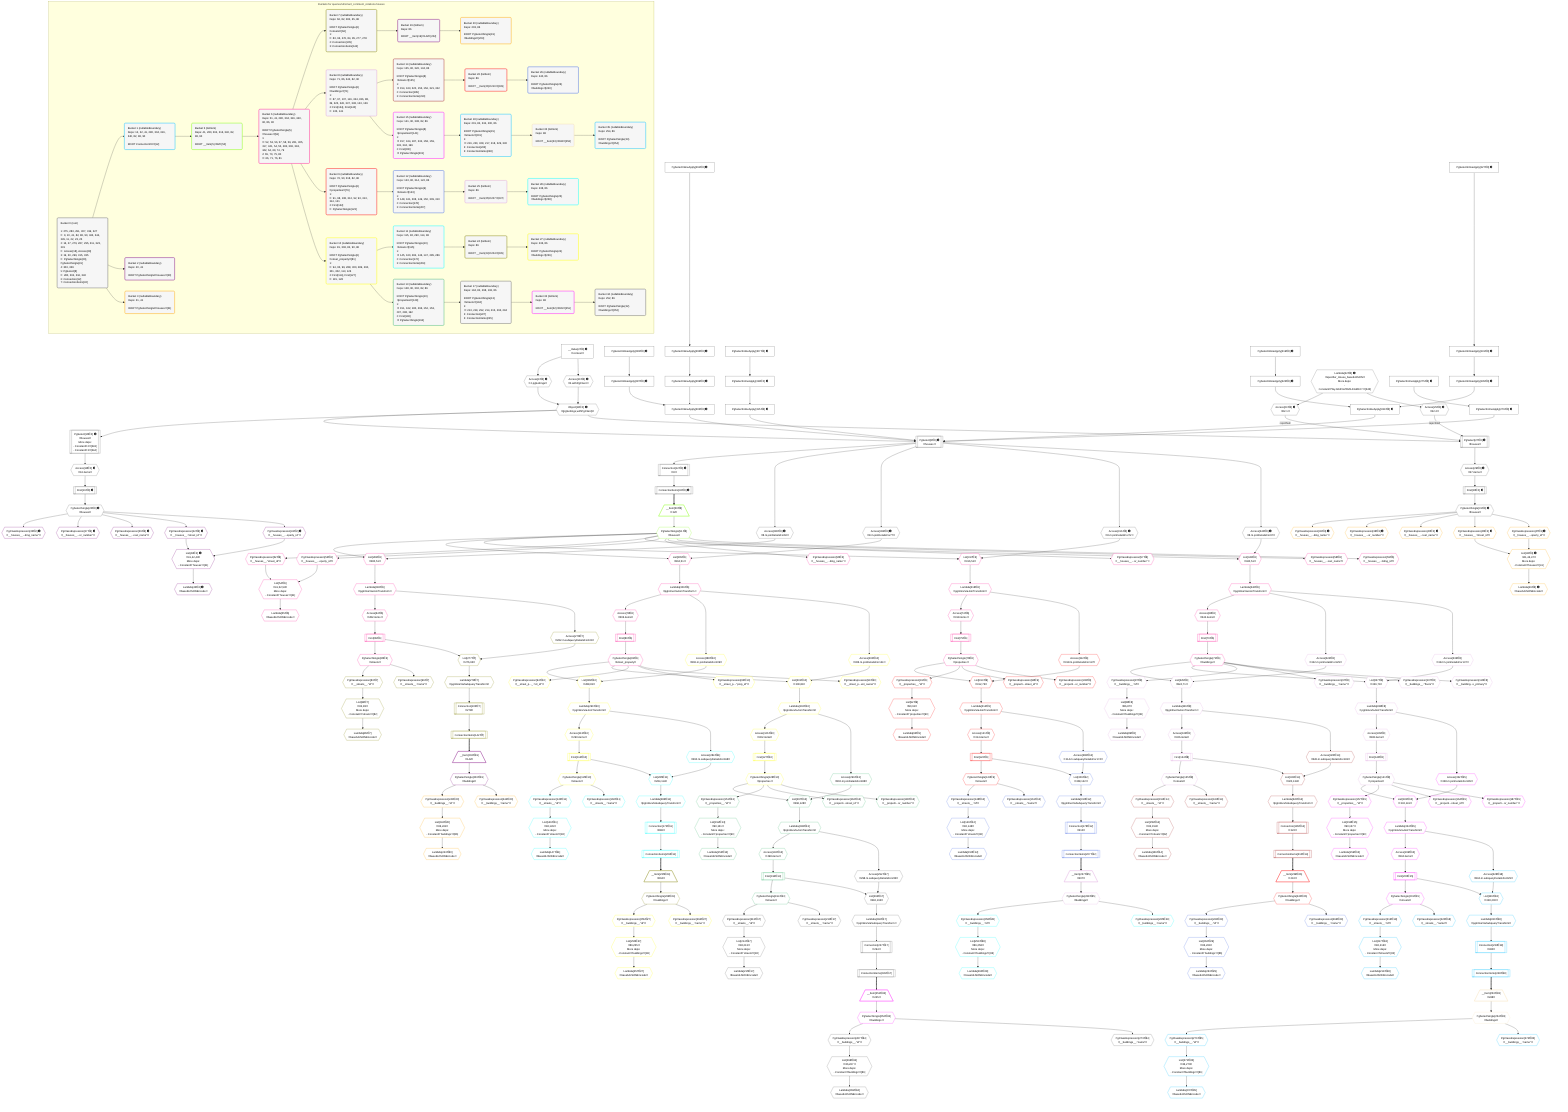 %%{init: {'themeVariables': { 'fontSize': '12px'}}}%%
graph TD
    classDef path fill:#eee,stroke:#000,color:#000
    classDef plan fill:#fff,stroke-width:1px,color:#000
    classDef itemplan fill:#fff,stroke-width:2px,color:#000
    classDef unbatchedplan fill:#dff,stroke-width:1px,color:#000
    classDef sideeffectplan fill:#fcc,stroke-width:2px,color:#000
    classDef bucket fill:#f6f6f6,color:#000,stroke-width:2px,text-align:left

    subgraph "Buckets for queries/v4/smart_comment_relations.houses"
    Bucket0("Bucket 0 (root)<br /><br />1: 275, 283, 291, 307, 319, 327<br />ᐳ: 9, 10, 41, 82, 86, 90, 343, 344, 345, 11, 22, 23, 25<br />2: 16, 27, 279, 287, 295, 311, 323, 331<br />ᐳ: Access[18], Access[29]<br />3: 19, 30, 299, 315, 335<br />ᐳ: PgSelectSingle[20], PgSelectSingle[31]<br />4: 303, 339<br />5: PgSelect[8]<br />ᐳ: 280, 304, 316, 340<br />6: Connection[12]<br />7: ConnectionItems[32]"):::bucket
    Bucket1("Bucket 1 (nullableBoundary)<br />Deps: 12, 32, 41, 280, 304, 316, 340, 82, 86, 90<br /><br />ROOT Connectionᐸ8ᐳ[12]"):::bucket
    Bucket2("Bucket 2 (nullableBoundary)<br />Deps: 20, 41<br /><br />ROOT PgSelectSingleᐸhousesᐳ[20]"):::bucket
    Bucket3("Bucket 3 (nullableBoundary)<br />Deps: 31, 41<br /><br />ROOT PgSelectSingleᐸhousesᐳ[31]"):::bucket
    Bucket5("Bucket 5 (listItem)<br />Deps: 41, 280, 304, 316, 340, 82, 86, 90<br /><br />ROOT __Item{5}ᐸ32ᐳ[50]"):::bucket
    Bucket6("Bucket 6 (nullableBoundary)<br />Deps: 51, 41, 280, 304, 316, 340, 82, 86, 90<br /><br />ROOT PgSelectSingle{5}ᐸhousesᐳ[51]<br />1: <br />ᐳ: 52, 53, 56, 57, 58, 59, 281, 305, 317, 341, 54, 55, 282, 306, 318, 342, 64, 69, 74, 79<br />2: 65, 70, 75, 80<br />ᐳ: 66, 71, 76, 81"):::bucket
    Bucket7("Bucket 7 (nullableBoundary)<br />Deps: 66, 82, 282, 65, 86<br /><br />ROOT PgSelectSingle{6}ᐸstreetsᐳ[66]<br />1: <br />ᐳ: 83, 96, 276, 84, 85, 277, 278<br />2: Connection[105]<br />3: ConnectionItems[142]"):::bucket
    Bucket8("Bucket 8 (nullableBoundary)<br />Deps: 71, 86, 342, 82, 90<br /><br />ROOT PgSelectSingle{6}ᐸbuildingsᐳ[71]<br />1: <br />ᐳ: 87, 97, 107, 116, 324, 336, 88, 89, 325, 326, 337, 338, 133, 139<br />2: First[134], First[140]<br />ᐳ: 135, 141"):::bucket
    Bucket9("Bucket 9 (nullableBoundary)<br />Deps: 76, 90, 318, 82, 86<br /><br />ROOT PgSelectSingle{6}ᐸpropertiesᐳ[76]<br />1: <br />ᐳ: 91, 98, 108, 312, 92, 93, 313, 314, 121<br />2: First[122]<br />ᐳ: PgSelectSingle[123]"):::bucket
    Bucket10("Bucket 10 (nullableBoundary)<br />Deps: 81, 306, 82, 90, 86<br /><br />ROOT PgSelectSingle{6}ᐸstreet_propertyᐳ[81]<br />1: <br />ᐳ: 94, 95, 99, 288, 300, 289, 290, 301, 302, 113, 126<br />2: First[114], First[127]<br />ᐳ: 115, 128"):::bucket
    Bucket11("Bucket 11 (nullableBoundary)<br />Deps: 115, 82, 290, 114, 86<br /><br />ROOT PgSelectSingle{10}ᐸstreetsᐳ[115]<br />1: <br />ᐳ: 145, 160, 284, 146, 147, 285, 286<br />2: Connection[172]<br />3: ConnectionItems[204]"):::bucket
    Bucket12("Bucket 12 (nullableBoundary)<br />Deps: 123, 82, 314, 122, 86<br /><br />ROOT PgSelectSingle{9}ᐸstreetsᐳ[123]<br />1: <br />ᐳ: 148, 161, 308, 149, 150, 309, 310<br />2: Connection[178]<br />3: ConnectionItems[207]"):::bucket
    Bucket13("Bucket 13 (nullableBoundary)<br />Deps: 128, 90, 302, 82, 86<br /><br />ROOT PgSelectSingle{10}ᐸpropertiesᐳ[128]<br />1: <br />ᐳ: 151, 162, 180, 296, 152, 153, 297, 298, 192<br />2: First[193]<br />ᐳ: PgSelectSingle[194]"):::bucket
    Bucket14("Bucket 14 (nullableBoundary)<br />Deps: 135, 82, 326, 134, 86<br /><br />ROOT PgSelectSingle{8}ᐸstreetsᐳ[135]<br />1: <br />ᐳ: 154, 163, 320, 155, 156, 321, 322<br />2: Connection[185]<br />3: ConnectionItems[210]"):::bucket
    Bucket15("Bucket 15 (nullableBoundary)<br />Deps: 141, 90, 338, 82, 86<br /><br />ROOT PgSelectSingle{8}ᐸpropertiesᐳ[141]<br />1: <br />ᐳ: 157, 164, 187, 332, 158, 159, 333, 334, 199<br />2: First[200]<br />ᐳ: PgSelectSingle[201]"):::bucket
    Bucket17("Bucket 17 (nullableBoundary)<br />Deps: 194, 82, 298, 193, 86<br /><br />ROOT PgSelectSingle{13}ᐸstreetsᐳ[194]<br />1: <br />ᐳ: 213, 219, 292, 214, 215, 293, 294<br />2: Connection[227]<br />3: ConnectionItems[245]"):::bucket
    Bucket18("Bucket 18 (nullableBoundary)<br />Deps: 201, 82, 334, 200, 86<br /><br />ROOT PgSelectSingle{15}ᐸstreetsᐳ[201]<br />1: <br />ᐳ: 216, 220, 328, 217, 218, 329, 330<br />2: Connection[233]<br />3: ConnectionItems[248]"):::bucket
    Bucket19("Bucket 19 (listItem)<br />Deps: 86<br /><br />ROOT __Item{19}ᐸ142ᐳ[202]"):::bucket
    Bucket20("Bucket 20 (nullableBoundary)<br />Deps: 203, 86<br /><br />ROOT PgSelectSingle{19}ᐸbuildingsᐳ[203]"):::bucket
    Bucket24("Bucket 24 (listItem)<br />Deps: 86<br /><br />ROOT __Item{24}ᐸ204ᐳ[235]"):::bucket
    Bucket25("Bucket 25 (listItem)<br />Deps: 86<br /><br />ROOT __Item{25}ᐸ207ᐳ[237]"):::bucket
    Bucket26("Bucket 26 (listItem)<br />Deps: 86<br /><br />ROOT __Item{26}ᐸ210ᐳ[239]"):::bucket
    Bucket27("Bucket 27 (nullableBoundary)<br />Deps: 236, 86<br /><br />ROOT PgSelectSingle{24}ᐸbuildingsᐳ[236]"):::bucket
    Bucket28("Bucket 28 (nullableBoundary)<br />Deps: 238, 86<br /><br />ROOT PgSelectSingle{25}ᐸbuildingsᐳ[238]"):::bucket
    Bucket29("Bucket 29 (nullableBoundary)<br />Deps: 240, 86<br /><br />ROOT PgSelectSingle{26}ᐸbuildingsᐳ[240]"):::bucket
    Bucket32("Bucket 32 (listItem)<br />Deps: 86<br /><br />ROOT __Item{32}ᐸ245ᐳ[251]"):::bucket
    Bucket33("Bucket 33 (listItem)<br />Deps: 86<br /><br />ROOT __Item{33}ᐸ248ᐳ[253]"):::bucket
    Bucket34("Bucket 34 (nullableBoundary)<br />Deps: 252, 86<br /><br />ROOT PgSelectSingle{32}ᐸbuildingsᐳ[252]"):::bucket
    Bucket35("Bucket 35 (nullableBoundary)<br />Deps: 254, 86<br /><br />ROOT PgSelectSingle{33}ᐸbuildingsᐳ[254]"):::bucket
    end
    Bucket0 --> Bucket1 & Bucket2 & Bucket3
    Bucket1 --> Bucket5
    Bucket5 --> Bucket6
    Bucket6 --> Bucket7 & Bucket8 & Bucket9 & Bucket10
    Bucket7 --> Bucket19
    Bucket8 --> Bucket14 & Bucket15
    Bucket9 --> Bucket12
    Bucket10 --> Bucket11 & Bucket13
    Bucket11 --> Bucket24
    Bucket12 --> Bucket25
    Bucket13 --> Bucket17
    Bucket14 --> Bucket26
    Bucket15 --> Bucket18
    Bucket17 --> Bucket32
    Bucket18 --> Bucket33
    Bucket19 --> Bucket20
    Bucket24 --> Bucket27
    Bucket25 --> Bucket28
    Bucket26 --> Bucket29
    Bucket32 --> Bucket34
    Bucket33 --> Bucket35

    %% plan dependencies
    PgSelect8[["PgSelect[8∈0] ➊<br />ᐸhousesᐳ"]]:::plan
    Object11{{"Object[11∈0] ➊<br />ᐸ{pgSettings,withPgClient}ᐳ"}}:::plan
    PgSelectInlineApply279["PgSelectInlineApply[279∈0] ➊"]:::plan
    PgSelectInlineApply303["PgSelectInlineApply[303∈0] ➊"]:::plan
    PgSelectInlineApply315["PgSelectInlineApply[315∈0] ➊"]:::plan
    PgSelectInlineApply339["PgSelectInlineApply[339∈0] ➊"]:::plan
    Object11 & PgSelectInlineApply279 & PgSelectInlineApply303 & PgSelectInlineApply315 & PgSelectInlineApply339 --> PgSelect8
    PgSelect16[["PgSelect[16∈0] ➊<br />ᐸhousesᐳ<br />More deps:<br />- Constantᐸ2ᐳ[343]<br />- Constantᐸ3ᐳ[344]"]]:::plan
    Object11 --> PgSelect16
    PgSelect27[["PgSelect[27∈0] ➊<br />ᐸhousesᐳ"]]:::plan
    Access23{{"Access[23∈0] ➊<br />ᐸ22.1ᐳ"}}:::plan
    Access25{{"Access[25∈0] ➊<br />ᐸ22.2ᐳ"}}:::plan
    Access23 -->|rejectNull| PgSelect27
    Access25 -->|rejectNull| PgSelect27
    Object11 --> PgSelect27
    Access9{{"Access[9∈0] ➊<br />ᐸ2.pgSettingsᐳ"}}:::plan
    Access10{{"Access[10∈0] ➊<br />ᐸ2.withPgClientᐳ"}}:::plan
    Access9 & Access10 --> Object11
    PgSelectInlineApply287["PgSelectInlineApply[287∈0] ➊"]:::plan
    PgSelectInlineApply299["PgSelectInlineApply[299∈0] ➊"]:::plan
    PgSelectInlineApply287 & PgSelectInlineApply299 --> PgSelectInlineApply303
    PgSelectInlineApply323["PgSelectInlineApply[323∈0] ➊"]:::plan
    PgSelectInlineApply335["PgSelectInlineApply[335∈0] ➊"]:::plan
    PgSelectInlineApply323 & PgSelectInlineApply335 --> PgSelectInlineApply339
    __Value2["__Value[2∈0] ➊<br />ᐸcontextᐳ"]:::plan
    __Value2 --> Access9
    __Value2 --> Access10
    Connection12[["Connection[12∈0] ➊<br />ᐸ8ᐳ"]]:::plan
    PgSelect8 --> Connection12
    Access18{{"Access[18∈0] ➊<br />ᐸ16.itemsᐳ"}}:::plan
    PgSelect16 --> Access18
    First19[["First[19∈0] ➊"]]:::plan
    Access18 --> First19
    PgSelectSingle20{{"PgSelectSingle[20∈0] ➊<br />ᐸhousesᐳ"}}:::plan
    First19 --> PgSelectSingle20
    Lambda22{{"Lambda[22∈0] ➊<br />ᐸspecifier_House_base64JSONᐳ<br />More deps:<br />- Constantᐸ'WyJob3VzZXMiLDIsM10='ᐳ[345]"}}:::plan
    Lambda22 --> Access23
    Lambda22 --> Access25
    Access29{{"Access[29∈0] ➊<br />ᐸ27.itemsᐳ"}}:::plan
    PgSelect27 --> Access29
    First30[["First[30∈0] ➊"]]:::plan
    Access29 --> First30
    PgSelectSingle31{{"PgSelectSingle[31∈0] ➊<br />ᐸhousesᐳ"}}:::plan
    First30 --> PgSelectSingle31
    ConnectionItems32[["ConnectionItems[32∈0] ➊"]]:::plan
    Connection12 --> ConnectionItems32
    PgSelectInlineApply275["PgSelectInlineApply[275∈0] ➊"]:::plan
    PgSelectInlineApply275 --> PgSelectInlineApply279
    Access280{{"Access[280∈0] ➊<br />ᐸ8.m.joinDetailsFor60ᐳ"}}:::plan
    PgSelect8 --> Access280
    PgSelectInlineApply283["PgSelectInlineApply[283∈0] ➊"]:::plan
    PgSelectInlineApply283 --> PgSelectInlineApply287
    PgSelectInlineApply295["PgSelectInlineApply[295∈0] ➊"]:::plan
    PgSelectInlineApply291["PgSelectInlineApply[291∈0] ➊"]:::plan
    PgSelectInlineApply291 --> PgSelectInlineApply295
    PgSelectInlineApply295 --> PgSelectInlineApply299
    Access304{{"Access[304∈0] ➊<br />ᐸ8.m.joinDetailsFor77ᐳ"}}:::plan
    PgSelect8 --> Access304
    PgSelectInlineApply311["PgSelectInlineApply[311∈0] ➊"]:::plan
    PgSelectInlineApply307["PgSelectInlineApply[307∈0] ➊"]:::plan
    PgSelectInlineApply307 --> PgSelectInlineApply311
    PgSelectInlineApply311 --> PgSelectInlineApply315
    Access316{{"Access[316∈0] ➊<br />ᐸ8.m.joinDetailsFor72ᐳ"}}:::plan
    PgSelect8 --> Access316
    PgSelectInlineApply319["PgSelectInlineApply[319∈0] ➊"]:::plan
    PgSelectInlineApply319 --> PgSelectInlineApply323
    PgSelectInlineApply331["PgSelectInlineApply[331∈0] ➊"]:::plan
    PgSelectInlineApply327["PgSelectInlineApply[327∈0] ➊"]:::plan
    PgSelectInlineApply327 --> PgSelectInlineApply331
    PgSelectInlineApply331 --> PgSelectInlineApply335
    Access340{{"Access[340∈0] ➊<br />ᐸ8.m.joinDetailsFor67ᐳ"}}:::plan
    PgSelect8 --> Access340
    List44{{"List[44∈2] ➊<br />ᐸ41,42,43ᐳ<br />More deps:<br />- Constantᐸ'houses'ᐳ[41]"}}:::plan
    PgClassExpression42{{"PgClassExpression[42∈2] ➊<br />ᐸ__houses__.”street_id”ᐳ"}}:::plan
    PgClassExpression43{{"PgClassExpression[43∈2] ➊<br />ᐸ__houses__...operty_id”ᐳ"}}:::plan
    PgClassExpression42 & PgClassExpression43 --> List44
    PgClassExpression35{{"PgClassExpression[35∈2] ➊<br />ᐸ__houses__...ding_name”ᐳ"}}:::plan
    PgSelectSingle20 --> PgClassExpression35
    PgClassExpression37{{"PgClassExpression[37∈2] ➊<br />ᐸ__houses__...or_number”ᐳ"}}:::plan
    PgSelectSingle20 --> PgClassExpression37
    PgClassExpression39{{"PgClassExpression[39∈2] ➊<br />ᐸ__houses__...reet_name”ᐳ"}}:::plan
    PgSelectSingle20 --> PgClassExpression39
    PgSelectSingle20 --> PgClassExpression42
    PgSelectSingle20 --> PgClassExpression43
    Lambda45{{"Lambda[45∈2] ➊<br />ᐸbase64JSONEncodeᐳ"}}:::plan
    List44 --> Lambda45
    List48{{"List[48∈3] ➊<br />ᐸ41,46,47ᐳ<br />More deps:<br />- Constantᐸ'houses'ᐳ[41]"}}:::plan
    PgClassExpression46{{"PgClassExpression[46∈3] ➊<br />ᐸ__houses__.”street_id”ᐳ"}}:::plan
    PgClassExpression47{{"PgClassExpression[47∈3] ➊<br />ᐸ__houses__...operty_id”ᐳ"}}:::plan
    PgClassExpression46 & PgClassExpression47 --> List48
    PgClassExpression36{{"PgClassExpression[36∈3] ➊<br />ᐸ__houses__...ding_name”ᐳ"}}:::plan
    PgSelectSingle31 --> PgClassExpression36
    PgClassExpression38{{"PgClassExpression[38∈3] ➊<br />ᐸ__houses__...or_number”ᐳ"}}:::plan
    PgSelectSingle31 --> PgClassExpression38
    PgClassExpression40{{"PgClassExpression[40∈3] ➊<br />ᐸ__houses__...reet_name”ᐳ"}}:::plan
    PgSelectSingle31 --> PgClassExpression40
    PgSelectSingle31 --> PgClassExpression46
    PgSelectSingle31 --> PgClassExpression47
    Lambda49{{"Lambda[49∈3] ➊<br />ᐸbase64JSONEncodeᐳ"}}:::plan
    List48 --> Lambda49
    __Item50[/"__Item[50∈5]<br />ᐸ32ᐳ"\]:::itemplan
    ConnectionItems32 ==> __Item50
    PgSelectSingle51{{"PgSelectSingle[51∈5]<br />ᐸhousesᐳ"}}:::plan
    __Item50 --> PgSelectSingle51
    List54{{"List[54∈6]<br />ᐸ41,52,53ᐳ<br />More deps:<br />- Constantᐸ'houses'ᐳ[41]"}}:::plan
    PgClassExpression52{{"PgClassExpression[52∈6]<br />ᐸ__houses__.”street_id”ᐳ"}}:::plan
    PgClassExpression53{{"PgClassExpression[53∈6]<br />ᐸ__houses__...operty_id”ᐳ"}}:::plan
    PgClassExpression52 & PgClassExpression53 --> List54
    List281{{"List[281∈6]<br />ᐸ280,51ᐳ"}}:::plan
    Access280 & PgSelectSingle51 --> List281
    List305{{"List[305∈6]<br />ᐸ304,51ᐳ"}}:::plan
    Access304 & PgSelectSingle51 --> List305
    List317{{"List[317∈6]<br />ᐸ316,51ᐳ"}}:::plan
    Access316 & PgSelectSingle51 --> List317
    List341{{"List[341∈6]<br />ᐸ340,51ᐳ"}}:::plan
    Access340 & PgSelectSingle51 --> List341
    PgSelectSingle51 --> PgClassExpression52
    PgSelectSingle51 --> PgClassExpression53
    Lambda55{{"Lambda[55∈6]<br />ᐸbase64JSONEncodeᐳ"}}:::plan
    List54 --> Lambda55
    PgClassExpression56{{"PgClassExpression[56∈6]<br />ᐸ__houses__...ding_name”ᐳ"}}:::plan
    PgSelectSingle51 --> PgClassExpression56
    PgClassExpression57{{"PgClassExpression[57∈6]<br />ᐸ__houses__...or_number”ᐳ"}}:::plan
    PgSelectSingle51 --> PgClassExpression57
    PgClassExpression58{{"PgClassExpression[58∈6]<br />ᐸ__houses__...reet_name”ᐳ"}}:::plan
    PgSelectSingle51 --> PgClassExpression58
    PgClassExpression59{{"PgClassExpression[59∈6]<br />ᐸ__houses__...ilding_id”ᐳ"}}:::plan
    PgSelectSingle51 --> PgClassExpression59
    Access64{{"Access[64∈6]<br />ᐸ282.itemsᐳ"}}:::plan
    Lambda282{{"Lambda[282∈6]<br />ᐸpgInlineViaJoinTransformᐳ"}}:::plan
    Lambda282 --> Access64
    First65[["First[65∈6]"]]:::plan
    Access64 --> First65
    PgSelectSingle66{{"PgSelectSingle[66∈6]<br />ᐸstreetsᐳ"}}:::plan
    First65 --> PgSelectSingle66
    Access69{{"Access[69∈6]<br />ᐸ342.itemsᐳ"}}:::plan
    Lambda342{{"Lambda[342∈6]<br />ᐸpgInlineViaJoinTransformᐳ"}}:::plan
    Lambda342 --> Access69
    First70[["First[70∈6]"]]:::plan
    Access69 --> First70
    PgSelectSingle71{{"PgSelectSingle[71∈6]<br />ᐸbuildingsᐳ"}}:::plan
    First70 --> PgSelectSingle71
    Access74{{"Access[74∈6]<br />ᐸ318.itemsᐳ"}}:::plan
    Lambda318{{"Lambda[318∈6]<br />ᐸpgInlineViaJoinTransformᐳ"}}:::plan
    Lambda318 --> Access74
    First75[["First[75∈6]"]]:::plan
    Access74 --> First75
    PgSelectSingle76{{"PgSelectSingle[76∈6]<br />ᐸpropertiesᐳ"}}:::plan
    First75 --> PgSelectSingle76
    Access79{{"Access[79∈6]<br />ᐸ306.itemsᐳ"}}:::plan
    Lambda306{{"Lambda[306∈6]<br />ᐸpgInlineViaJoinTransformᐳ"}}:::plan
    Lambda306 --> Access79
    First80[["First[80∈6]"]]:::plan
    Access79 --> First80
    PgSelectSingle81{{"PgSelectSingle[81∈6]<br />ᐸstreet_propertyᐳ"}}:::plan
    First80 --> PgSelectSingle81
    List281 --> Lambda282
    List305 --> Lambda306
    List317 --> Lambda318
    List341 --> Lambda342
    List84{{"List[84∈7]<br />ᐸ82,83ᐳ<br />More deps:<br />- Constantᐸ'streets'ᐳ[82]"}}:::plan
    PgClassExpression83{{"PgClassExpression[83∈7]<br />ᐸ__streets__.”id”ᐳ"}}:::plan
    PgClassExpression83 --> List84
    List277{{"List[277∈7]<br />ᐸ276,65ᐳ"}}:::plan
    Access276{{"Access[276∈7]<br />ᐸ282.m.subqueryDetailsFor101ᐳ"}}:::plan
    Access276 & First65 --> List277
    PgSelectSingle66 --> PgClassExpression83
    Lambda85{{"Lambda[85∈7]<br />ᐸbase64JSONEncodeᐳ"}}:::plan
    List84 --> Lambda85
    PgClassExpression96{{"PgClassExpression[96∈7]<br />ᐸ__streets__.”name”ᐳ"}}:::plan
    PgSelectSingle66 --> PgClassExpression96
    Connection105[["Connection[105∈7]<br />ᐸ278ᐳ"]]:::plan
    Lambda278{{"Lambda[278∈7]<br />ᐸpgInlineViaSubqueryTransformᐳ"}}:::plan
    Lambda278 --> Connection105
    ConnectionItems142[["ConnectionItems[142∈7]"]]:::plan
    Connection105 --> ConnectionItems142
    Lambda282 --> Access276
    List277 --> Lambda278
    List88{{"List[88∈8]<br />ᐸ86,87ᐳ<br />More deps:<br />- Constantᐸ'buildings'ᐳ[86]"}}:::plan
    PgClassExpression87{{"PgClassExpression[87∈8]<br />ᐸ__buildings__.”id”ᐳ"}}:::plan
    PgClassExpression87 --> List88
    List325{{"List[325∈8]<br />ᐸ324,71ᐳ"}}:::plan
    Access324{{"Access[324∈8]<br />ᐸ342.m.joinDetailsFor129ᐳ"}}:::plan
    Access324 & PgSelectSingle71 --> List325
    List337{{"List[337∈8]<br />ᐸ336,71ᐳ"}}:::plan
    Access336{{"Access[336∈8]<br />ᐸ342.m.joinDetailsFor137ᐳ"}}:::plan
    Access336 & PgSelectSingle71 --> List337
    PgSelectSingle71 --> PgClassExpression87
    Lambda89{{"Lambda[89∈8]<br />ᐸbase64JSONEncodeᐳ"}}:::plan
    List88 --> Lambda89
    PgClassExpression97{{"PgClassExpression[97∈8]<br />ᐸ__buildings__.”name”ᐳ"}}:::plan
    PgSelectSingle71 --> PgClassExpression97
    PgClassExpression107{{"PgClassExpression[107∈8]<br />ᐸ__buildings__.”floors”ᐳ"}}:::plan
    PgSelectSingle71 --> PgClassExpression107
    PgClassExpression116{{"PgClassExpression[116∈8]<br />ᐸ__building...s_primary”ᐳ"}}:::plan
    PgSelectSingle71 --> PgClassExpression116
    Access133{{"Access[133∈8]<br />ᐸ326.itemsᐳ"}}:::plan
    Lambda326{{"Lambda[326∈8]<br />ᐸpgInlineViaJoinTransformᐳ"}}:::plan
    Lambda326 --> Access133
    First134[["First[134∈8]"]]:::plan
    Access133 --> First134
    PgSelectSingle135{{"PgSelectSingle[135∈8]<br />ᐸstreetsᐳ"}}:::plan
    First134 --> PgSelectSingle135
    Access139{{"Access[139∈8]<br />ᐸ338.itemsᐳ"}}:::plan
    Lambda338{{"Lambda[338∈8]<br />ᐸpgInlineViaJoinTransformᐳ"}}:::plan
    Lambda338 --> Access139
    First140[["First[140∈8]"]]:::plan
    Access139 --> First140
    PgSelectSingle141{{"PgSelectSingle[141∈8]<br />ᐸpropertiesᐳ"}}:::plan
    First140 --> PgSelectSingle141
    Lambda342 --> Access324
    List325 --> Lambda326
    Lambda342 --> Access336
    List337 --> Lambda338
    List92{{"List[92∈9]<br />ᐸ90,91ᐳ<br />More deps:<br />- Constantᐸ'properties'ᐳ[90]"}}:::plan
    PgClassExpression91{{"PgClassExpression[91∈9]<br />ᐸ__properties__.”id”ᐳ"}}:::plan
    PgClassExpression91 --> List92
    List313{{"List[313∈9]<br />ᐸ312,76ᐳ"}}:::plan
    Access312{{"Access[312∈9]<br />ᐸ318.m.joinDetailsFor117ᐳ"}}:::plan
    Access312 & PgSelectSingle76 --> List313
    PgSelectSingle76 --> PgClassExpression91
    Lambda93{{"Lambda[93∈9]<br />ᐸbase64JSONEncodeᐳ"}}:::plan
    List92 --> Lambda93
    PgClassExpression98{{"PgClassExpression[98∈9]<br />ᐸ__properti...street_id”ᐳ"}}:::plan
    PgSelectSingle76 --> PgClassExpression98
    PgClassExpression108{{"PgClassExpression[108∈9]<br />ᐸ__properti...or_number”ᐳ"}}:::plan
    PgSelectSingle76 --> PgClassExpression108
    Access121{{"Access[121∈9]<br />ᐸ314.itemsᐳ"}}:::plan
    Lambda314{{"Lambda[314∈9]<br />ᐸpgInlineViaJoinTransformᐳ"}}:::plan
    Lambda314 --> Access121
    First122[["First[122∈9]"]]:::plan
    Access121 --> First122
    PgSelectSingle123{{"PgSelectSingle[123∈9]<br />ᐸstreetsᐳ"}}:::plan
    First122 --> PgSelectSingle123
    Lambda318 --> Access312
    List313 --> Lambda314
    List289{{"List[289∈10]<br />ᐸ288,81ᐳ"}}:::plan
    Access288{{"Access[288∈10]<br />ᐸ306.m.joinDetailsFor109ᐳ"}}:::plan
    Access288 & PgSelectSingle81 --> List289
    List301{{"List[301∈10]<br />ᐸ300,81ᐳ"}}:::plan
    Access300{{"Access[300∈10]<br />ᐸ306.m.joinDetailsFor124ᐳ"}}:::plan
    Access300 & PgSelectSingle81 --> List301
    PgClassExpression94{{"PgClassExpression[94∈10]<br />ᐸ__street_p..._.”str_id”ᐳ"}}:::plan
    PgSelectSingle81 --> PgClassExpression94
    PgClassExpression95{{"PgClassExpression[95∈10]<br />ᐸ__street_p....”prop_id”ᐳ"}}:::plan
    PgSelectSingle81 --> PgClassExpression95
    PgClassExpression99{{"PgClassExpression[99∈10]<br />ᐸ__street_p...ent_owner”ᐳ"}}:::plan
    PgSelectSingle81 --> PgClassExpression99
    Access113{{"Access[113∈10]<br />ᐸ290.itemsᐳ"}}:::plan
    Lambda290{{"Lambda[290∈10]<br />ᐸpgInlineViaJoinTransformᐳ"}}:::plan
    Lambda290 --> Access113
    First114[["First[114∈10]"]]:::plan
    Access113 --> First114
    PgSelectSingle115{{"PgSelectSingle[115∈10]<br />ᐸstreetsᐳ"}}:::plan
    First114 --> PgSelectSingle115
    Access126{{"Access[126∈10]<br />ᐸ302.itemsᐳ"}}:::plan
    Lambda302{{"Lambda[302∈10]<br />ᐸpgInlineViaJoinTransformᐳ"}}:::plan
    Lambda302 --> Access126
    First127[["First[127∈10]"]]:::plan
    Access126 --> First127
    PgSelectSingle128{{"PgSelectSingle[128∈10]<br />ᐸpropertiesᐳ"}}:::plan
    First127 --> PgSelectSingle128
    Lambda306 --> Access288
    List289 --> Lambda290
    Lambda306 --> Access300
    List301 --> Lambda302
    List146{{"List[146∈11]<br />ᐸ82,145ᐳ<br />More deps:<br />- Constantᐸ'streets'ᐳ[82]"}}:::plan
    PgClassExpression145{{"PgClassExpression[145∈11]<br />ᐸ__streets__.”id”ᐳ"}}:::plan
    PgClassExpression145 --> List146
    List285{{"List[285∈11]<br />ᐸ284,114ᐳ"}}:::plan
    Access284{{"Access[284∈11]<br />ᐸ290.m.subqueryDetailsFor168ᐳ"}}:::plan
    Access284 & First114 --> List285
    PgSelectSingle115 --> PgClassExpression145
    Lambda147{{"Lambda[147∈11]<br />ᐸbase64JSONEncodeᐳ"}}:::plan
    List146 --> Lambda147
    PgClassExpression160{{"PgClassExpression[160∈11]<br />ᐸ__streets__.”name”ᐳ"}}:::plan
    PgSelectSingle115 --> PgClassExpression160
    Connection172[["Connection[172∈11]<br />ᐸ286ᐳ"]]:::plan
    Lambda286{{"Lambda[286∈11]<br />ᐸpgInlineViaSubqueryTransformᐳ"}}:::plan
    Lambda286 --> Connection172
    ConnectionItems204[["ConnectionItems[204∈11]"]]:::plan
    Connection172 --> ConnectionItems204
    Lambda290 --> Access284
    List285 --> Lambda286
    List149{{"List[149∈12]<br />ᐸ82,148ᐳ<br />More deps:<br />- Constantᐸ'streets'ᐳ[82]"}}:::plan
    PgClassExpression148{{"PgClassExpression[148∈12]<br />ᐸ__streets__.”id”ᐳ"}}:::plan
    PgClassExpression148 --> List149
    List309{{"List[309∈12]<br />ᐸ308,122ᐳ"}}:::plan
    Access308{{"Access[308∈12]<br />ᐸ314.m.subqueryDetailsFor174ᐳ"}}:::plan
    Access308 & First122 --> List309
    PgSelectSingle123 --> PgClassExpression148
    Lambda150{{"Lambda[150∈12]<br />ᐸbase64JSONEncodeᐳ"}}:::plan
    List149 --> Lambda150
    PgClassExpression161{{"PgClassExpression[161∈12]<br />ᐸ__streets__.”name”ᐳ"}}:::plan
    PgSelectSingle123 --> PgClassExpression161
    Connection178[["Connection[178∈12]<br />ᐸ310ᐳ"]]:::plan
    Lambda310{{"Lambda[310∈12]<br />ᐸpgInlineViaSubqueryTransformᐳ"}}:::plan
    Lambda310 --> Connection178
    ConnectionItems207[["ConnectionItems[207∈12]"]]:::plan
    Connection178 --> ConnectionItems207
    Lambda314 --> Access308
    List309 --> Lambda310
    List152{{"List[152∈13]<br />ᐸ90,151ᐳ<br />More deps:<br />- Constantᐸ'properties'ᐳ[90]"}}:::plan
    PgClassExpression151{{"PgClassExpression[151∈13]<br />ᐸ__properties__.”id”ᐳ"}}:::plan
    PgClassExpression151 --> List152
    List297{{"List[297∈13]<br />ᐸ296,128ᐳ"}}:::plan
    Access296{{"Access[296∈13]<br />ᐸ302.m.joinDetailsFor188ᐳ"}}:::plan
    Access296 & PgSelectSingle128 --> List297
    PgSelectSingle128 --> PgClassExpression151
    Lambda153{{"Lambda[153∈13]<br />ᐸbase64JSONEncodeᐳ"}}:::plan
    List152 --> Lambda153
    PgClassExpression162{{"PgClassExpression[162∈13]<br />ᐸ__properti...street_id”ᐳ"}}:::plan
    PgSelectSingle128 --> PgClassExpression162
    PgClassExpression180{{"PgClassExpression[180∈13]<br />ᐸ__properti...or_number”ᐳ"}}:::plan
    PgSelectSingle128 --> PgClassExpression180
    Access192{{"Access[192∈13]<br />ᐸ298.itemsᐳ"}}:::plan
    Lambda298{{"Lambda[298∈13]<br />ᐸpgInlineViaJoinTransformᐳ"}}:::plan
    Lambda298 --> Access192
    First193[["First[193∈13]"]]:::plan
    Access192 --> First193
    PgSelectSingle194{{"PgSelectSingle[194∈13]<br />ᐸstreetsᐳ"}}:::plan
    First193 --> PgSelectSingle194
    Lambda302 --> Access296
    List297 --> Lambda298
    List155{{"List[155∈14]<br />ᐸ82,154ᐳ<br />More deps:<br />- Constantᐸ'streets'ᐳ[82]"}}:::plan
    PgClassExpression154{{"PgClassExpression[154∈14]<br />ᐸ__streets__.”id”ᐳ"}}:::plan
    PgClassExpression154 --> List155
    List321{{"List[321∈14]<br />ᐸ320,134ᐳ"}}:::plan
    Access320{{"Access[320∈14]<br />ᐸ326.m.subqueryDetailsFor181ᐳ"}}:::plan
    Access320 & First134 --> List321
    PgSelectSingle135 --> PgClassExpression154
    Lambda156{{"Lambda[156∈14]<br />ᐸbase64JSONEncodeᐳ"}}:::plan
    List155 --> Lambda156
    PgClassExpression163{{"PgClassExpression[163∈14]<br />ᐸ__streets__.”name”ᐳ"}}:::plan
    PgSelectSingle135 --> PgClassExpression163
    Connection185[["Connection[185∈14]<br />ᐸ322ᐳ"]]:::plan
    Lambda322{{"Lambda[322∈14]<br />ᐸpgInlineViaSubqueryTransformᐳ"}}:::plan
    Lambda322 --> Connection185
    ConnectionItems210[["ConnectionItems[210∈14]"]]:::plan
    Connection185 --> ConnectionItems210
    Lambda326 --> Access320
    List321 --> Lambda322
    List158{{"List[158∈15]<br />ᐸ90,157ᐳ<br />More deps:<br />- Constantᐸ'properties'ᐳ[90]"}}:::plan
    PgClassExpression157{{"PgClassExpression[157∈15]<br />ᐸ__properties__.”id”ᐳ"}}:::plan
    PgClassExpression157 --> List158
    List333{{"List[333∈15]<br />ᐸ332,141ᐳ"}}:::plan
    Access332{{"Access[332∈15]<br />ᐸ338.m.joinDetailsFor195ᐳ"}}:::plan
    Access332 & PgSelectSingle141 --> List333
    PgSelectSingle141 --> PgClassExpression157
    Lambda159{{"Lambda[159∈15]<br />ᐸbase64JSONEncodeᐳ"}}:::plan
    List158 --> Lambda159
    PgClassExpression164{{"PgClassExpression[164∈15]<br />ᐸ__properti...street_id”ᐳ"}}:::plan
    PgSelectSingle141 --> PgClassExpression164
    PgClassExpression187{{"PgClassExpression[187∈15]<br />ᐸ__properti...or_number”ᐳ"}}:::plan
    PgSelectSingle141 --> PgClassExpression187
    Access199{{"Access[199∈15]<br />ᐸ334.itemsᐳ"}}:::plan
    Lambda334{{"Lambda[334∈15]<br />ᐸpgInlineViaJoinTransformᐳ"}}:::plan
    Lambda334 --> Access199
    First200[["First[200∈15]"]]:::plan
    Access199 --> First200
    PgSelectSingle201{{"PgSelectSingle[201∈15]<br />ᐸstreetsᐳ"}}:::plan
    First200 --> PgSelectSingle201
    Lambda338 --> Access332
    List333 --> Lambda334
    List214{{"List[214∈17]<br />ᐸ82,213ᐳ<br />More deps:<br />- Constantᐸ'streets'ᐳ[82]"}}:::plan
    PgClassExpression213{{"PgClassExpression[213∈17]<br />ᐸ__streets__.”id”ᐳ"}}:::plan
    PgClassExpression213 --> List214
    List293{{"List[293∈17]<br />ᐸ292,193ᐳ"}}:::plan
    Access292{{"Access[292∈17]<br />ᐸ298.m.subqueryDetailsFor223ᐳ"}}:::plan
    Access292 & First193 --> List293
    PgSelectSingle194 --> PgClassExpression213
    Lambda215{{"Lambda[215∈17]<br />ᐸbase64JSONEncodeᐳ"}}:::plan
    List214 --> Lambda215
    PgClassExpression219{{"PgClassExpression[219∈17]<br />ᐸ__streets__.”name”ᐳ"}}:::plan
    PgSelectSingle194 --> PgClassExpression219
    Connection227[["Connection[227∈17]<br />ᐸ294ᐳ"]]:::plan
    Lambda294{{"Lambda[294∈17]<br />ᐸpgInlineViaSubqueryTransformᐳ"}}:::plan
    Lambda294 --> Connection227
    ConnectionItems245[["ConnectionItems[245∈17]"]]:::plan
    Connection227 --> ConnectionItems245
    Lambda298 --> Access292
    List293 --> Lambda294
    List217{{"List[217∈18]<br />ᐸ82,216ᐳ<br />More deps:<br />- Constantᐸ'streets'ᐳ[82]"}}:::plan
    PgClassExpression216{{"PgClassExpression[216∈18]<br />ᐸ__streets__.”id”ᐳ"}}:::plan
    PgClassExpression216 --> List217
    List329{{"List[329∈18]<br />ᐸ328,200ᐳ"}}:::plan
    Access328{{"Access[328∈18]<br />ᐸ334.m.subqueryDetailsFor229ᐳ"}}:::plan
    Access328 & First200 --> List329
    PgSelectSingle201 --> PgClassExpression216
    Lambda218{{"Lambda[218∈18]<br />ᐸbase64JSONEncodeᐳ"}}:::plan
    List217 --> Lambda218
    PgClassExpression220{{"PgClassExpression[220∈18]<br />ᐸ__streets__.”name”ᐳ"}}:::plan
    PgSelectSingle201 --> PgClassExpression220
    Connection233[["Connection[233∈18]<br />ᐸ330ᐳ"]]:::plan
    Lambda330{{"Lambda[330∈18]<br />ᐸpgInlineViaSubqueryTransformᐳ"}}:::plan
    Lambda330 --> Connection233
    ConnectionItems248[["ConnectionItems[248∈18]"]]:::plan
    Connection233 --> ConnectionItems248
    Lambda334 --> Access328
    List329 --> Lambda330
    __Item202[/"__Item[202∈19]<br />ᐸ142ᐳ"\]:::itemplan
    ConnectionItems142 ==> __Item202
    PgSelectSingle203{{"PgSelectSingle[203∈19]<br />ᐸbuildingsᐳ"}}:::plan
    __Item202 --> PgSelectSingle203
    List242{{"List[242∈20]<br />ᐸ86,241ᐳ<br />More deps:<br />- Constantᐸ'buildings'ᐳ[86]"}}:::plan
    PgClassExpression241{{"PgClassExpression[241∈20]<br />ᐸ__buildings__.”id”ᐳ"}}:::plan
    PgClassExpression241 --> List242
    PgSelectSingle203 --> PgClassExpression241
    Lambda243{{"Lambda[243∈20]<br />ᐸbase64JSONEncodeᐳ"}}:::plan
    List242 --> Lambda243
    PgClassExpression244{{"PgClassExpression[244∈20]<br />ᐸ__buildings__.”name”ᐳ"}}:::plan
    PgSelectSingle203 --> PgClassExpression244
    __Item235[/"__Item[235∈24]<br />ᐸ204ᐳ"\]:::itemplan
    ConnectionItems204 ==> __Item235
    PgSelectSingle236{{"PgSelectSingle[236∈24]<br />ᐸbuildingsᐳ"}}:::plan
    __Item235 --> PgSelectSingle236
    __Item237[/"__Item[237∈25]<br />ᐸ207ᐳ"\]:::itemplan
    ConnectionItems207 ==> __Item237
    PgSelectSingle238{{"PgSelectSingle[238∈25]<br />ᐸbuildingsᐳ"}}:::plan
    __Item237 --> PgSelectSingle238
    __Item239[/"__Item[239∈26]<br />ᐸ210ᐳ"\]:::itemplan
    ConnectionItems210 ==> __Item239
    PgSelectSingle240{{"PgSelectSingle[240∈26]<br />ᐸbuildingsᐳ"}}:::plan
    __Item239 --> PgSelectSingle240
    List256{{"List[256∈27]<br />ᐸ86,255ᐳ<br />More deps:<br />- Constantᐸ'buildings'ᐳ[86]"}}:::plan
    PgClassExpression255{{"PgClassExpression[255∈27]<br />ᐸ__buildings__.”id”ᐳ"}}:::plan
    PgClassExpression255 --> List256
    PgSelectSingle236 --> PgClassExpression255
    Lambda257{{"Lambda[257∈27]<br />ᐸbase64JSONEncodeᐳ"}}:::plan
    List256 --> Lambda257
    PgClassExpression264{{"PgClassExpression[264∈27]<br />ᐸ__buildings__.”name”ᐳ"}}:::plan
    PgSelectSingle236 --> PgClassExpression264
    List259{{"List[259∈28]<br />ᐸ86,258ᐳ<br />More deps:<br />- Constantᐸ'buildings'ᐳ[86]"}}:::plan
    PgClassExpression258{{"PgClassExpression[258∈28]<br />ᐸ__buildings__.”id”ᐳ"}}:::plan
    PgClassExpression258 --> List259
    PgSelectSingle238 --> PgClassExpression258
    Lambda260{{"Lambda[260∈28]<br />ᐸbase64JSONEncodeᐳ"}}:::plan
    List259 --> Lambda260
    PgClassExpression265{{"PgClassExpression[265∈28]<br />ᐸ__buildings__.”name”ᐳ"}}:::plan
    PgSelectSingle238 --> PgClassExpression265
    List262{{"List[262∈29]<br />ᐸ86,261ᐳ<br />More deps:<br />- Constantᐸ'buildings'ᐳ[86]"}}:::plan
    PgClassExpression261{{"PgClassExpression[261∈29]<br />ᐸ__buildings__.”id”ᐳ"}}:::plan
    PgClassExpression261 --> List262
    PgSelectSingle240 --> PgClassExpression261
    Lambda263{{"Lambda[263∈29]<br />ᐸbase64JSONEncodeᐳ"}}:::plan
    List262 --> Lambda263
    PgClassExpression266{{"PgClassExpression[266∈29]<br />ᐸ__buildings__.”name”ᐳ"}}:::plan
    PgSelectSingle240 --> PgClassExpression266
    __Item251[/"__Item[251∈32]<br />ᐸ245ᐳ"\]:::itemplan
    ConnectionItems245 ==> __Item251
    PgSelectSingle252{{"PgSelectSingle[252∈32]<br />ᐸbuildingsᐳ"}}:::plan
    __Item251 --> PgSelectSingle252
    __Item253[/"__Item[253∈33]<br />ᐸ248ᐳ"\]:::itemplan
    ConnectionItems248 ==> __Item253
    PgSelectSingle254{{"PgSelectSingle[254∈33]<br />ᐸbuildingsᐳ"}}:::plan
    __Item253 --> PgSelectSingle254
    List268{{"List[268∈34]<br />ᐸ86,267ᐳ<br />More deps:<br />- Constantᐸ'buildings'ᐳ[86]"}}:::plan
    PgClassExpression267{{"PgClassExpression[267∈34]<br />ᐸ__buildings__.”id”ᐳ"}}:::plan
    PgClassExpression267 --> List268
    PgSelectSingle252 --> PgClassExpression267
    Lambda269{{"Lambda[269∈34]<br />ᐸbase64JSONEncodeᐳ"}}:::plan
    List268 --> Lambda269
    PgClassExpression273{{"PgClassExpression[273∈34]<br />ᐸ__buildings__.”name”ᐳ"}}:::plan
    PgSelectSingle252 --> PgClassExpression273
    List271{{"List[271∈35]<br />ᐸ86,270ᐳ<br />More deps:<br />- Constantᐸ'buildings'ᐳ[86]"}}:::plan
    PgClassExpression270{{"PgClassExpression[270∈35]<br />ᐸ__buildings__.”id”ᐳ"}}:::plan
    PgClassExpression270 --> List271
    PgSelectSingle254 --> PgClassExpression270
    Lambda272{{"Lambda[272∈35]<br />ᐸbase64JSONEncodeᐳ"}}:::plan
    List271 --> Lambda272
    PgClassExpression274{{"PgClassExpression[274∈35]<br />ᐸ__buildings__.”name”ᐳ"}}:::plan
    PgSelectSingle254 --> PgClassExpression274

    %% define steps
    classDef bucket0 stroke:#696969
    class Bucket0,__Value2,PgSelect8,Access9,Access10,Object11,Connection12,PgSelect16,Access18,First19,PgSelectSingle20,Lambda22,Access23,Access25,PgSelect27,Access29,First30,PgSelectSingle31,ConnectionItems32,PgSelectInlineApply275,PgSelectInlineApply279,Access280,PgSelectInlineApply283,PgSelectInlineApply287,PgSelectInlineApply291,PgSelectInlineApply295,PgSelectInlineApply299,PgSelectInlineApply303,Access304,PgSelectInlineApply307,PgSelectInlineApply311,PgSelectInlineApply315,Access316,PgSelectInlineApply319,PgSelectInlineApply323,PgSelectInlineApply327,PgSelectInlineApply331,PgSelectInlineApply335,PgSelectInlineApply339,Access340 bucket0
    classDef bucket1 stroke:#00bfff
    class Bucket1 bucket1
    classDef bucket2 stroke:#7f007f
    class Bucket2,PgClassExpression35,PgClassExpression37,PgClassExpression39,PgClassExpression42,PgClassExpression43,List44,Lambda45 bucket2
    classDef bucket3 stroke:#ffa500
    class Bucket3,PgClassExpression36,PgClassExpression38,PgClassExpression40,PgClassExpression46,PgClassExpression47,List48,Lambda49 bucket3
    classDef bucket5 stroke:#7fff00
    class Bucket5,__Item50,PgSelectSingle51 bucket5
    classDef bucket6 stroke:#ff1493
    class Bucket6,PgClassExpression52,PgClassExpression53,List54,Lambda55,PgClassExpression56,PgClassExpression57,PgClassExpression58,PgClassExpression59,Access64,First65,PgSelectSingle66,Access69,First70,PgSelectSingle71,Access74,First75,PgSelectSingle76,Access79,First80,PgSelectSingle81,List281,Lambda282,List305,Lambda306,List317,Lambda318,List341,Lambda342 bucket6
    classDef bucket7 stroke:#808000
    class Bucket7,PgClassExpression83,List84,Lambda85,PgClassExpression96,Connection105,ConnectionItems142,Access276,List277,Lambda278 bucket7
    classDef bucket8 stroke:#dda0dd
    class Bucket8,PgClassExpression87,List88,Lambda89,PgClassExpression97,PgClassExpression107,PgClassExpression116,Access133,First134,PgSelectSingle135,Access139,First140,PgSelectSingle141,Access324,List325,Lambda326,Access336,List337,Lambda338 bucket8
    classDef bucket9 stroke:#ff0000
    class Bucket9,PgClassExpression91,List92,Lambda93,PgClassExpression98,PgClassExpression108,Access121,First122,PgSelectSingle123,Access312,List313,Lambda314 bucket9
    classDef bucket10 stroke:#ffff00
    class Bucket10,PgClassExpression94,PgClassExpression95,PgClassExpression99,Access113,First114,PgSelectSingle115,Access126,First127,PgSelectSingle128,Access288,List289,Lambda290,Access300,List301,Lambda302 bucket10
    classDef bucket11 stroke:#00ffff
    class Bucket11,PgClassExpression145,List146,Lambda147,PgClassExpression160,Connection172,ConnectionItems204,Access284,List285,Lambda286 bucket11
    classDef bucket12 stroke:#4169e1
    class Bucket12,PgClassExpression148,List149,Lambda150,PgClassExpression161,Connection178,ConnectionItems207,Access308,List309,Lambda310 bucket12
    classDef bucket13 stroke:#3cb371
    class Bucket13,PgClassExpression151,List152,Lambda153,PgClassExpression162,PgClassExpression180,Access192,First193,PgSelectSingle194,Access296,List297,Lambda298 bucket13
    classDef bucket14 stroke:#a52a2a
    class Bucket14,PgClassExpression154,List155,Lambda156,PgClassExpression163,Connection185,ConnectionItems210,Access320,List321,Lambda322 bucket14
    classDef bucket15 stroke:#ff00ff
    class Bucket15,PgClassExpression157,List158,Lambda159,PgClassExpression164,PgClassExpression187,Access199,First200,PgSelectSingle201,Access332,List333,Lambda334 bucket15
    classDef bucket17 stroke:#696969
    class Bucket17,PgClassExpression213,List214,Lambda215,PgClassExpression219,Connection227,ConnectionItems245,Access292,List293,Lambda294 bucket17
    classDef bucket18 stroke:#00bfff
    class Bucket18,PgClassExpression216,List217,Lambda218,PgClassExpression220,Connection233,ConnectionItems248,Access328,List329,Lambda330 bucket18
    classDef bucket19 stroke:#7f007f
    class Bucket19,__Item202,PgSelectSingle203 bucket19
    classDef bucket20 stroke:#ffa500
    class Bucket20,PgClassExpression241,List242,Lambda243,PgClassExpression244 bucket20
    classDef bucket24 stroke:#808000
    class Bucket24,__Item235,PgSelectSingle236 bucket24
    classDef bucket25 stroke:#dda0dd
    class Bucket25,__Item237,PgSelectSingle238 bucket25
    classDef bucket26 stroke:#ff0000
    class Bucket26,__Item239,PgSelectSingle240 bucket26
    classDef bucket27 stroke:#ffff00
    class Bucket27,PgClassExpression255,List256,Lambda257,PgClassExpression264 bucket27
    classDef bucket28 stroke:#00ffff
    class Bucket28,PgClassExpression258,List259,Lambda260,PgClassExpression265 bucket28
    classDef bucket29 stroke:#4169e1
    class Bucket29,PgClassExpression261,List262,Lambda263,PgClassExpression266 bucket29
    classDef bucket32 stroke:#ff00ff
    class Bucket32,__Item251,PgSelectSingle252 bucket32
    classDef bucket33 stroke:#f5deb3
    class Bucket33,__Item253,PgSelectSingle254 bucket33
    classDef bucket34 stroke:#696969
    class Bucket34,PgClassExpression267,List268,Lambda269,PgClassExpression273 bucket34
    classDef bucket35 stroke:#00bfff
    class Bucket35,PgClassExpression270,List271,Lambda272,PgClassExpression274 bucket35